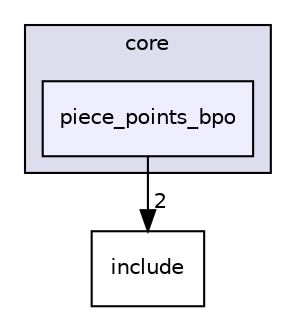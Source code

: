 digraph "src/core/piece_points_bpo" {
  compound=true
  node [ fontsize="10", fontname="Helvetica"];
  edge [ labelfontsize="10", labelfontname="Helvetica"];
  subgraph clusterdir_aebb8dcc11953d78e620bbef0b9e2183 {
    graph [ bgcolor="#ddddee", pencolor="black", label="core" fontname="Helvetica", fontsize="10", URL="dir_aebb8dcc11953d78e620bbef0b9e2183.html"]
  dir_5e87e005afc30412df071a39cd4bcb8c [shape=box, label="piece_points_bpo", style="filled", fillcolor="#eeeeff", pencolor="black", URL="dir_5e87e005afc30412df071a39cd4bcb8c.html"];
  }
  dir_d44c64559bbebec7f509842c48db8b23 [shape=box label="include" URL="dir_d44c64559bbebec7f509842c48db8b23.html"];
  dir_5e87e005afc30412df071a39cd4bcb8c->dir_d44c64559bbebec7f509842c48db8b23 [headlabel="2", labeldistance=1.5 headhref="dir_000012_000001.html"];
}
